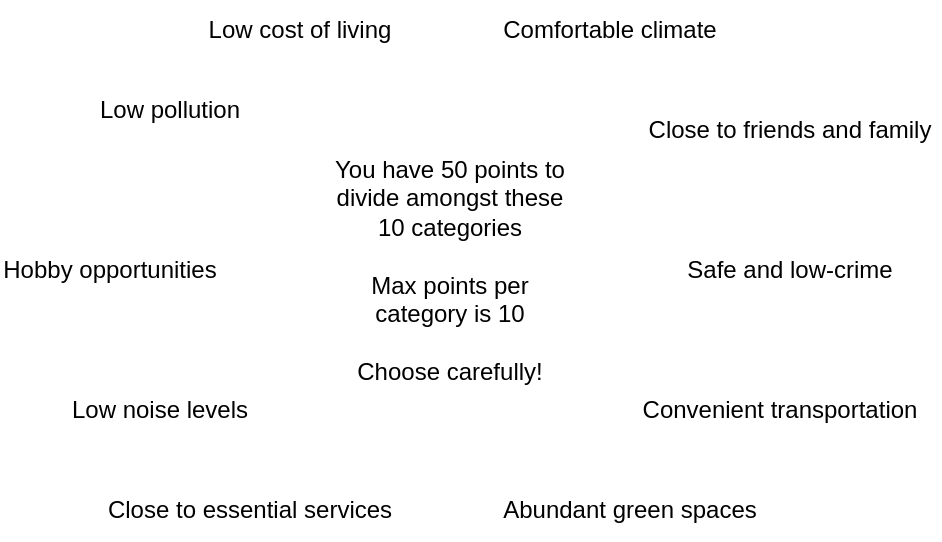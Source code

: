 <mxfile version="18.0.6" type="device"><diagram id="EnyKbww8tRwEzGMZVh56" name="Page-1"><mxGraphModel dx="786" dy="515" grid="1" gridSize="10" guides="1" tooltips="1" connect="1" arrows="1" fold="1" page="1" pageScale="1" pageWidth="850" pageHeight="1100" math="0" shadow="0"><root><mxCell id="0"/><mxCell id="1" parent="0"/><mxCell id="FdKWQmxiALC4FeV7zYKN-3" value="" style="shape=image;verticalLabelPosition=bottom;labelBackgroundColor=default;verticalAlign=top;aspect=fixed;imageAspect=0;image=https://upload.wikimedia.org/wikipedia/commons/thumb/8/8c/Regular_decagon.svg/1024px-Regular_decagon.svg.png;" parent="1" vertex="1"><mxGeometry x="290" y="190" width="230" height="230" as="geometry"/></mxCell><mxCell id="FdKWQmxiALC4FeV7zYKN-4" value="Low pollution" style="text;html=1;strokeColor=none;fillColor=none;align=center;verticalAlign=middle;whiteSpace=wrap;rounded=0;" parent="1" vertex="1"><mxGeometry x="220" y="210" width="90" height="30" as="geometry"/></mxCell><mxCell id="FdKWQmxiALC4FeV7zYKN-5" value="Low cost of living" style="text;html=1;strokeColor=none;fillColor=none;align=center;verticalAlign=middle;whiteSpace=wrap;rounded=0;" parent="1" vertex="1"><mxGeometry x="280" y="170" width="100" height="30" as="geometry"/></mxCell><mxCell id="FdKWQmxiALC4FeV7zYKN-6" value="Comfortable climate" style="text;html=1;strokeColor=none;fillColor=none;align=center;verticalAlign=middle;whiteSpace=wrap;rounded=0;" parent="1" vertex="1"><mxGeometry x="430" y="170" width="110" height="30" as="geometry"/></mxCell><mxCell id="FdKWQmxiALC4FeV7zYKN-7" value="Close to friends and family" style="text;html=1;strokeColor=none;fillColor=none;align=center;verticalAlign=middle;whiteSpace=wrap;rounded=0;" parent="1" vertex="1"><mxGeometry x="500" y="220" width="150" height="30" as="geometry"/></mxCell><mxCell id="FdKWQmxiALC4FeV7zYKN-8" value="Safe and low-crime" style="text;html=1;strokeColor=none;fillColor=none;align=center;verticalAlign=middle;whiteSpace=wrap;rounded=0;" parent="1" vertex="1"><mxGeometry x="500" y="290" width="150" height="30" as="geometry"/></mxCell><mxCell id="FdKWQmxiALC4FeV7zYKN-9" value="Low noise levels" style="text;html=1;strokeColor=none;fillColor=none;align=center;verticalAlign=middle;whiteSpace=wrap;rounded=0;" parent="1" vertex="1"><mxGeometry x="210" y="360" width="100" height="30" as="geometry"/></mxCell><mxCell id="FdKWQmxiALC4FeV7zYKN-10" value="Abundant green spaces" style="text;html=1;strokeColor=none;fillColor=none;align=center;verticalAlign=middle;whiteSpace=wrap;rounded=0;" parent="1" vertex="1"><mxGeometry x="430" y="410" width="130" height="30" as="geometry"/></mxCell><mxCell id="FdKWQmxiALC4FeV7zYKN-11" value="Hobby opportunities" style="text;html=1;strokeColor=none;fillColor=none;align=center;verticalAlign=middle;whiteSpace=wrap;rounded=0;" parent="1" vertex="1"><mxGeometry x="180" y="290" width="110" height="30" as="geometry"/></mxCell><mxCell id="FdKWQmxiALC4FeV7zYKN-12" value="Close to essential services" style="text;html=1;strokeColor=none;fillColor=none;align=center;verticalAlign=middle;whiteSpace=wrap;rounded=0;" parent="1" vertex="1"><mxGeometry x="230" y="410" width="150" height="30" as="geometry"/></mxCell><mxCell id="FdKWQmxiALC4FeV7zYKN-13" value="Convenient transportation" style="text;html=1;strokeColor=none;fillColor=none;align=center;verticalAlign=middle;whiteSpace=wrap;rounded=0;" parent="1" vertex="1"><mxGeometry x="500" y="360" width="140" height="30" as="geometry"/></mxCell><mxCell id="FdKWQmxiALC4FeV7zYKN-14" value="You have 50 points to divide amongst these 10 categories&lt;br&gt;&lt;br&gt;Max points per category is 10&lt;br&gt;&lt;br&gt;Choose carefully!" style="text;html=1;strokeColor=none;fillColor=none;align=center;verticalAlign=middle;whiteSpace=wrap;rounded=0;" parent="1" vertex="1"><mxGeometry x="340" y="260" width="130" height="90" as="geometry"/></mxCell></root></mxGraphModel></diagram></mxfile>
